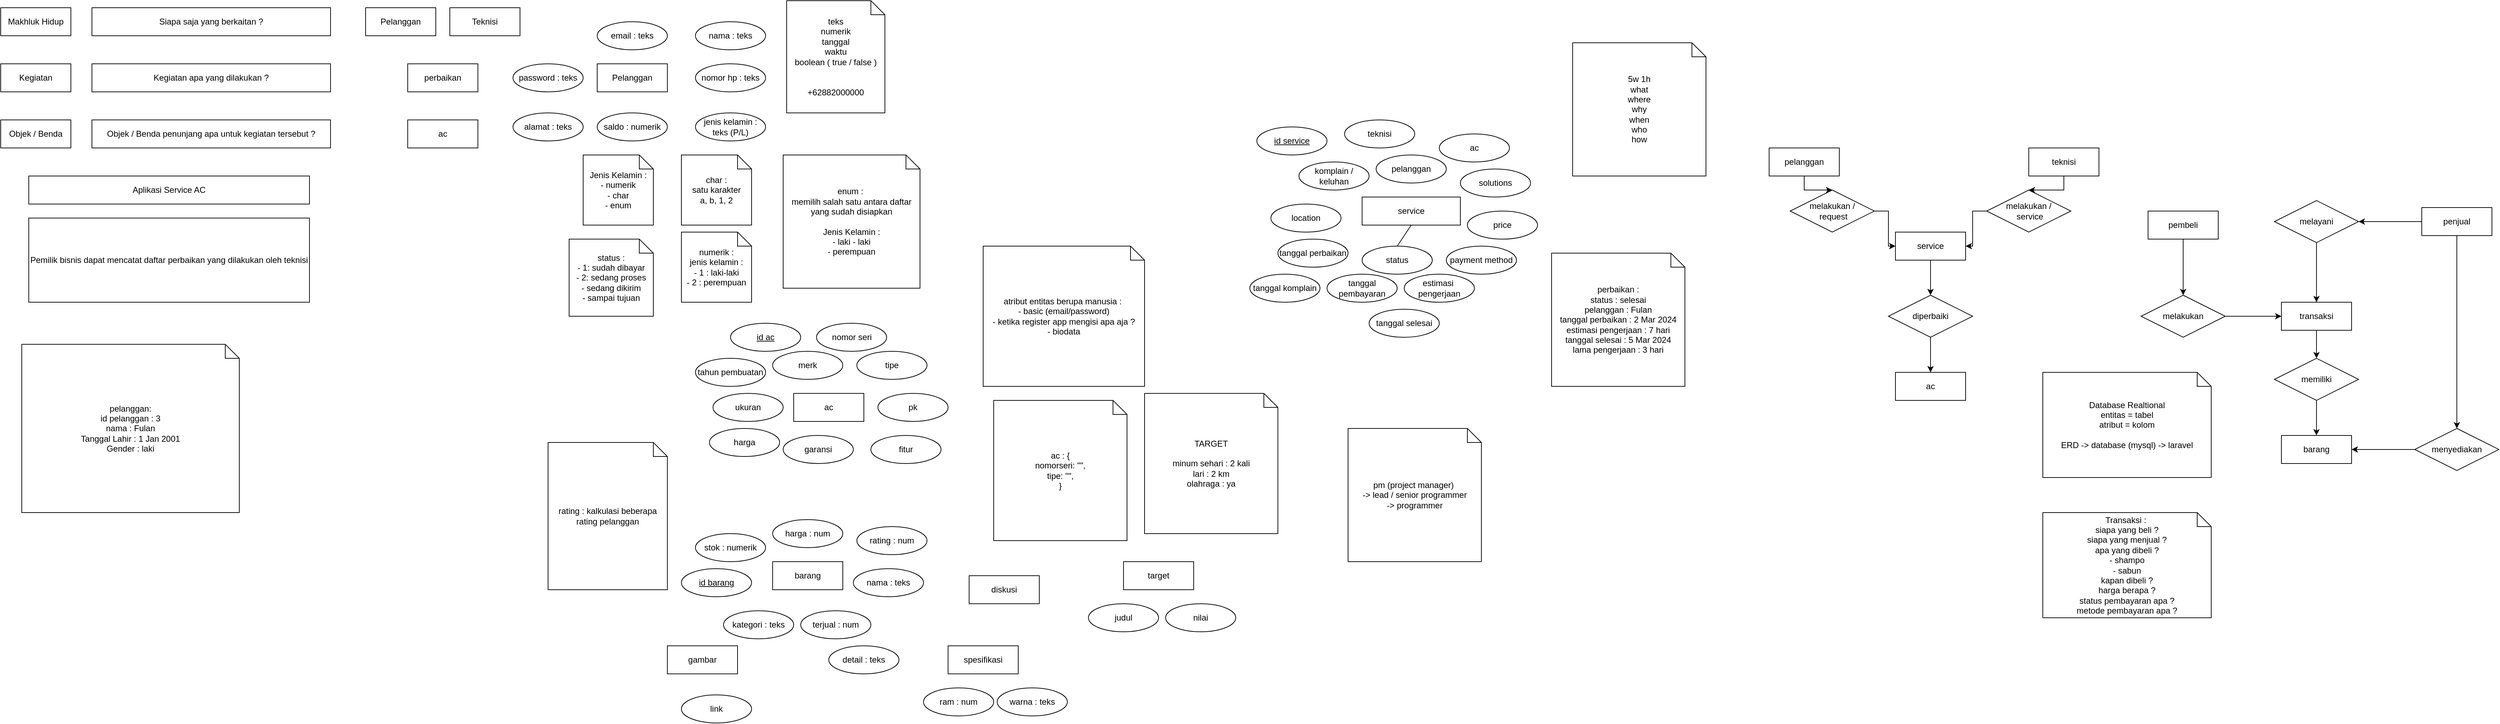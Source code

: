 <mxfile version="24.2.7" type="device">
  <diagram name="Page-1" id="_930X8MKYQAEljh_q5fa">
    <mxGraphModel dx="690" dy="440" grid="1" gridSize="10" guides="1" tooltips="1" connect="1" arrows="1" fold="1" page="1" pageScale="1" pageWidth="850" pageHeight="1100" math="0" shadow="0">
      <root>
        <mxCell id="0" />
        <mxCell id="1" parent="0" />
        <mxCell id="G-xqhIzx53ZrXlxMzzN0-1" value="Makhluk Hidup" style="whiteSpace=wrap;html=1;align=center;" vertex="1" parent="1">
          <mxGeometry x="160" y="40" width="100" height="40" as="geometry" />
        </mxCell>
        <mxCell id="G-xqhIzx53ZrXlxMzzN0-2" value="Kegiatan" style="whiteSpace=wrap;html=1;align=center;" vertex="1" parent="1">
          <mxGeometry x="160" y="120" width="100" height="40" as="geometry" />
        </mxCell>
        <mxCell id="G-xqhIzx53ZrXlxMzzN0-3" value="Objek / Benda" style="whiteSpace=wrap;html=1;align=center;" vertex="1" parent="1">
          <mxGeometry x="160" y="200" width="100" height="40" as="geometry" />
        </mxCell>
        <mxCell id="G-xqhIzx53ZrXlxMzzN0-4" value="Siapa saja yang berkaitan ?" style="whiteSpace=wrap;html=1;align=center;" vertex="1" parent="1">
          <mxGeometry x="290" y="40" width="340" height="40" as="geometry" />
        </mxCell>
        <mxCell id="G-xqhIzx53ZrXlxMzzN0-5" value="Kegiatan apa yang dilakukan ?" style="whiteSpace=wrap;html=1;align=center;" vertex="1" parent="1">
          <mxGeometry x="290" y="120" width="340" height="40" as="geometry" />
        </mxCell>
        <mxCell id="G-xqhIzx53ZrXlxMzzN0-6" value="Objek / Benda penunjang apa untuk kegiatan tersebut ?" style="whiteSpace=wrap;html=1;align=center;" vertex="1" parent="1">
          <mxGeometry x="290" y="200" width="340" height="40" as="geometry" />
        </mxCell>
        <mxCell id="G-xqhIzx53ZrXlxMzzN0-7" value="Aplikasi Service AC" style="whiteSpace=wrap;html=1;align=center;" vertex="1" parent="1">
          <mxGeometry x="200" y="280" width="400" height="40" as="geometry" />
        </mxCell>
        <mxCell id="G-xqhIzx53ZrXlxMzzN0-8" value="Pemilik bisnis dapat mencatat daftar perbaikan yang dilakukan oleh teknisi" style="whiteSpace=wrap;html=1;align=center;" vertex="1" parent="1">
          <mxGeometry x="200" y="340" width="400" height="120" as="geometry" />
        </mxCell>
        <mxCell id="G-xqhIzx53ZrXlxMzzN0-9" value="Pelanggan" style="whiteSpace=wrap;html=1;align=center;" vertex="1" parent="1">
          <mxGeometry x="680" y="40" width="100" height="40" as="geometry" />
        </mxCell>
        <mxCell id="G-xqhIzx53ZrXlxMzzN0-10" value="Teknisi" style="whiteSpace=wrap;html=1;align=center;" vertex="1" parent="1">
          <mxGeometry x="800" y="40" width="100" height="40" as="geometry" />
        </mxCell>
        <mxCell id="G-xqhIzx53ZrXlxMzzN0-11" value="perbaikan" style="whiteSpace=wrap;html=1;align=center;" vertex="1" parent="1">
          <mxGeometry x="740" y="120" width="100" height="40" as="geometry" />
        </mxCell>
        <mxCell id="G-xqhIzx53ZrXlxMzzN0-12" value="ac" style="whiteSpace=wrap;html=1;align=center;" vertex="1" parent="1">
          <mxGeometry x="740" y="200" width="100" height="40" as="geometry" />
        </mxCell>
        <mxCell id="G-xqhIzx53ZrXlxMzzN0-13" value="Pelanggan" style="whiteSpace=wrap;html=1;align=center;" vertex="1" parent="1">
          <mxGeometry x="1010" y="120" width="100" height="40" as="geometry" />
        </mxCell>
        <mxCell id="G-xqhIzx53ZrXlxMzzN0-14" value="nama : teks" style="ellipse;whiteSpace=wrap;html=1;align=center;" vertex="1" parent="1">
          <mxGeometry x="1150" y="60" width="100" height="40" as="geometry" />
        </mxCell>
        <mxCell id="G-xqhIzx53ZrXlxMzzN0-16" value="nomor hp : teks" style="ellipse;whiteSpace=wrap;html=1;align=center;" vertex="1" parent="1">
          <mxGeometry x="1150" y="120" width="100" height="40" as="geometry" />
        </mxCell>
        <mxCell id="G-xqhIzx53ZrXlxMzzN0-18" value="jenis kelamin : teks (P/L)" style="ellipse;whiteSpace=wrap;html=1;align=center;" vertex="1" parent="1">
          <mxGeometry x="1150" y="190" width="100" height="40" as="geometry" />
        </mxCell>
        <mxCell id="G-xqhIzx53ZrXlxMzzN0-20" value="saldo : numerik" style="ellipse;whiteSpace=wrap;html=1;align=center;" vertex="1" parent="1">
          <mxGeometry x="1010" y="190" width="100" height="40" as="geometry" />
        </mxCell>
        <mxCell id="G-xqhIzx53ZrXlxMzzN0-21" value="alamat : teks" style="ellipse;whiteSpace=wrap;html=1;align=center;" vertex="1" parent="1">
          <mxGeometry x="890" y="190" width="100" height="40" as="geometry" />
        </mxCell>
        <mxCell id="G-xqhIzx53ZrXlxMzzN0-23" value="email : teks" style="ellipse;whiteSpace=wrap;html=1;align=center;" vertex="1" parent="1">
          <mxGeometry x="1010" y="60" width="100" height="40" as="geometry" />
        </mxCell>
        <mxCell id="G-xqhIzx53ZrXlxMzzN0-24" value="password : teks" style="ellipse;whiteSpace=wrap;html=1;align=center;" vertex="1" parent="1">
          <mxGeometry x="890" y="120" width="100" height="40" as="geometry" />
        </mxCell>
        <mxCell id="G-xqhIzx53ZrXlxMzzN0-25" value="teks&lt;div&gt;numerik&lt;/div&gt;&lt;div&gt;tanggal&lt;/div&gt;&lt;div&gt;waktu&lt;/div&gt;&lt;div&gt;boolean ( true / false )&lt;/div&gt;&lt;div&gt;&lt;br&gt;&lt;/div&gt;&lt;div&gt;&lt;br&gt;&lt;/div&gt;&lt;div&gt;+62882000000&lt;/div&gt;" style="shape=note;size=20;whiteSpace=wrap;html=1;" vertex="1" parent="1">
          <mxGeometry x="1280" y="30" width="140" height="160" as="geometry" />
        </mxCell>
        <mxCell id="G-xqhIzx53ZrXlxMzzN0-26" value="Jenis Kelamin :&lt;div&gt;- numerik&lt;/div&gt;&lt;div&gt;- char&lt;/div&gt;&lt;div&gt;- enum&lt;/div&gt;" style="shape=note;size=20;whiteSpace=wrap;html=1;" vertex="1" parent="1">
          <mxGeometry x="990" y="250" width="100" height="100" as="geometry" />
        </mxCell>
        <mxCell id="G-xqhIzx53ZrXlxMzzN0-27" value="char :&lt;div&gt;satu karakter&lt;/div&gt;&lt;div&gt;a, b, 1, 2&lt;/div&gt;" style="shape=note;size=20;whiteSpace=wrap;html=1;" vertex="1" parent="1">
          <mxGeometry x="1130" y="250" width="100" height="100" as="geometry" />
        </mxCell>
        <mxCell id="G-xqhIzx53ZrXlxMzzN0-28" value="enum :&amp;nbsp;&lt;div&gt;memilih salah satu antara daftar yang sudah disiapkan&lt;/div&gt;&lt;div&gt;&lt;br&gt;&lt;/div&gt;&lt;div&gt;Jenis Kelamin :&lt;/div&gt;&lt;div&gt;- laki - laki&lt;/div&gt;&lt;div&gt;- perempuan&lt;/div&gt;" style="shape=note;size=20;whiteSpace=wrap;html=1;" vertex="1" parent="1">
          <mxGeometry x="1275" y="250" width="195" height="190" as="geometry" />
        </mxCell>
        <mxCell id="G-xqhIzx53ZrXlxMzzN0-29" value="numerik :&lt;div&gt;jenis kelamin :&lt;/div&gt;&lt;div&gt;- 1 : laki-laki&lt;/div&gt;&lt;div&gt;- 2 : perempuan&lt;/div&gt;" style="shape=note;size=20;whiteSpace=wrap;html=1;" vertex="1" parent="1">
          <mxGeometry x="1130" y="360" width="100" height="100" as="geometry" />
        </mxCell>
        <mxCell id="G-xqhIzx53ZrXlxMzzN0-30" value="status :&lt;div&gt;- 1: sudah dibayar&lt;/div&gt;&lt;div&gt;- 2: sedang proses&lt;/div&gt;&lt;div&gt;- sedang dikirim&lt;/div&gt;&lt;div&gt;- sampai tujuan&lt;/div&gt;" style="shape=note;size=20;whiteSpace=wrap;html=1;" vertex="1" parent="1">
          <mxGeometry x="970" y="370" width="120" height="110" as="geometry" />
        </mxCell>
        <mxCell id="G-xqhIzx53ZrXlxMzzN0-31" value="atribut entitas berupa manusia :&amp;nbsp;&lt;div&gt;- basic (email/password)&lt;/div&gt;&lt;div&gt;- ketika register app mengisi apa aja ?&lt;/div&gt;&lt;div&gt;- biodata&lt;/div&gt;" style="shape=note;size=20;whiteSpace=wrap;html=1;" vertex="1" parent="1">
          <mxGeometry x="1560" y="380" width="230" height="200" as="geometry" />
        </mxCell>
        <mxCell id="G-xqhIzx53ZrXlxMzzN0-32" value="ac" style="whiteSpace=wrap;html=1;align=center;" vertex="1" parent="1">
          <mxGeometry x="1290" y="590" width="100" height="40" as="geometry" />
        </mxCell>
        <mxCell id="G-xqhIzx53ZrXlxMzzN0-33" value="merk" style="ellipse;whiteSpace=wrap;html=1;align=center;" vertex="1" parent="1">
          <mxGeometry x="1260" y="530" width="100" height="40" as="geometry" />
        </mxCell>
        <mxCell id="G-xqhIzx53ZrXlxMzzN0-34" value="tipe" style="ellipse;whiteSpace=wrap;html=1;align=center;" vertex="1" parent="1">
          <mxGeometry x="1380" y="530" width="100" height="40" as="geometry" />
        </mxCell>
        <mxCell id="G-xqhIzx53ZrXlxMzzN0-35" value="ukuran" style="ellipse;whiteSpace=wrap;html=1;align=center;" vertex="1" parent="1">
          <mxGeometry x="1175" y="590" width="100" height="40" as="geometry" />
        </mxCell>
        <mxCell id="G-xqhIzx53ZrXlxMzzN0-36" value="harga" style="ellipse;whiteSpace=wrap;html=1;align=center;" vertex="1" parent="1">
          <mxGeometry x="1170" y="640" width="100" height="40" as="geometry" />
        </mxCell>
        <mxCell id="G-xqhIzx53ZrXlxMzzN0-37" value="nomor seri" style="ellipse;whiteSpace=wrap;html=1;align=center;" vertex="1" parent="1">
          <mxGeometry x="1322.5" y="490" width="100" height="40" as="geometry" />
        </mxCell>
        <mxCell id="G-xqhIzx53ZrXlxMzzN0-38" value="pk" style="ellipse;whiteSpace=wrap;html=1;align=center;" vertex="1" parent="1">
          <mxGeometry x="1410" y="590" width="100" height="40" as="geometry" />
        </mxCell>
        <mxCell id="G-xqhIzx53ZrXlxMzzN0-39" value="tahun pembuatan" style="ellipse;whiteSpace=wrap;html=1;align=center;" vertex="1" parent="1">
          <mxGeometry x="1150" y="540" width="100" height="40" as="geometry" />
        </mxCell>
        <mxCell id="G-xqhIzx53ZrXlxMzzN0-40" value="fitur" style="ellipse;whiteSpace=wrap;html=1;align=center;" vertex="1" parent="1">
          <mxGeometry x="1400" y="650" width="100" height="40" as="geometry" />
        </mxCell>
        <mxCell id="G-xqhIzx53ZrXlxMzzN0-41" value="garansi" style="ellipse;whiteSpace=wrap;html=1;align=center;" vertex="1" parent="1">
          <mxGeometry x="1275" y="650" width="100" height="40" as="geometry" />
        </mxCell>
        <mxCell id="G-xqhIzx53ZrXlxMzzN0-42" value="barang" style="whiteSpace=wrap;html=1;align=center;" vertex="1" parent="1">
          <mxGeometry x="1260" y="830" width="100" height="40" as="geometry" />
        </mxCell>
        <mxCell id="G-xqhIzx53ZrXlxMzzN0-43" value="harga : num" style="ellipse;whiteSpace=wrap;html=1;align=center;" vertex="1" parent="1">
          <mxGeometry x="1260" y="770" width="100" height="40" as="geometry" />
        </mxCell>
        <mxCell id="G-xqhIzx53ZrXlxMzzN0-44" value="rating : num" style="ellipse;whiteSpace=wrap;html=1;align=center;" vertex="1" parent="1">
          <mxGeometry x="1380" y="780" width="100" height="40" as="geometry" />
        </mxCell>
        <mxCell id="G-xqhIzx53ZrXlxMzzN0-45" value="nama : teks" style="ellipse;whiteSpace=wrap;html=1;align=center;" vertex="1" parent="1">
          <mxGeometry x="1375" y="840" width="100" height="40" as="geometry" />
        </mxCell>
        <mxCell id="G-xqhIzx53ZrXlxMzzN0-46" value="stok : numerik" style="ellipse;whiteSpace=wrap;html=1;align=center;" vertex="1" parent="1">
          <mxGeometry x="1150" y="790" width="100" height="40" as="geometry" />
        </mxCell>
        <mxCell id="G-xqhIzx53ZrXlxMzzN0-47" value="warna : teks" style="ellipse;whiteSpace=wrap;html=1;align=center;" vertex="1" parent="1">
          <mxGeometry x="1580" y="1010" width="100" height="40" as="geometry" />
        </mxCell>
        <mxCell id="G-xqhIzx53ZrXlxMzzN0-48" value="kategori : teks" style="ellipse;whiteSpace=wrap;html=1;align=center;" vertex="1" parent="1">
          <mxGeometry x="1190" y="900" width="100" height="40" as="geometry" />
        </mxCell>
        <mxCell id="G-xqhIzx53ZrXlxMzzN0-49" value="terjual : num" style="ellipse;whiteSpace=wrap;html=1;align=center;" vertex="1" parent="1">
          <mxGeometry x="1300" y="900" width="100" height="40" as="geometry" />
        </mxCell>
        <mxCell id="G-xqhIzx53ZrXlxMzzN0-52" value="detail : teks" style="ellipse;whiteSpace=wrap;html=1;align=center;" vertex="1" parent="1">
          <mxGeometry x="1340" y="950" width="100" height="40" as="geometry" />
        </mxCell>
        <mxCell id="G-xqhIzx53ZrXlxMzzN0-54" value="diskusi" style="whiteSpace=wrap;html=1;align=center;" vertex="1" parent="1">
          <mxGeometry x="1540" y="850" width="100" height="40" as="geometry" />
        </mxCell>
        <mxCell id="G-xqhIzx53ZrXlxMzzN0-55" value="spesifikasi" style="whiteSpace=wrap;html=1;align=center;" vertex="1" parent="1">
          <mxGeometry x="1510" y="950" width="100" height="40" as="geometry" />
        </mxCell>
        <mxCell id="G-xqhIzx53ZrXlxMzzN0-56" value="ram : num" style="ellipse;whiteSpace=wrap;html=1;align=center;" vertex="1" parent="1">
          <mxGeometry x="1475" y="1010" width="100" height="40" as="geometry" />
        </mxCell>
        <mxCell id="G-xqhIzx53ZrXlxMzzN0-57" value="ac : {&lt;div&gt;nomorseri: &quot;&quot;,&lt;/div&gt;&lt;div&gt;tipe: &quot;&quot;,&lt;/div&gt;&lt;div&gt;}&lt;/div&gt;" style="shape=note;size=20;whiteSpace=wrap;html=1;" vertex="1" parent="1">
          <mxGeometry x="1575" y="600" width="190" height="200" as="geometry" />
        </mxCell>
        <mxCell id="G-xqhIzx53ZrXlxMzzN0-58" value="&lt;div&gt;TARGET&lt;/div&gt;&lt;div&gt;&lt;br&gt;&lt;/div&gt;&lt;div&gt;minum sehari : 2 kali&lt;/div&gt;&lt;div&gt;lari : 2 km&lt;/div&gt;&lt;div&gt;olahraga : ya&lt;/div&gt;" style="shape=note;size=20;whiteSpace=wrap;html=1;" vertex="1" parent="1">
          <mxGeometry x="1790" y="590" width="190" height="200" as="geometry" />
        </mxCell>
        <mxCell id="G-xqhIzx53ZrXlxMzzN0-59" value="target" style="whiteSpace=wrap;html=1;align=center;" vertex="1" parent="1">
          <mxGeometry x="1760" y="830" width="100" height="40" as="geometry" />
        </mxCell>
        <mxCell id="G-xqhIzx53ZrXlxMzzN0-60" value="judul" style="ellipse;whiteSpace=wrap;html=1;align=center;" vertex="1" parent="1">
          <mxGeometry x="1710" y="890" width="100" height="40" as="geometry" />
        </mxCell>
        <mxCell id="G-xqhIzx53ZrXlxMzzN0-61" value="nilai" style="ellipse;whiteSpace=wrap;html=1;align=center;" vertex="1" parent="1">
          <mxGeometry x="1820" y="890" width="100" height="40" as="geometry" />
        </mxCell>
        <mxCell id="G-xqhIzx53ZrXlxMzzN0-63" value="gambar" style="whiteSpace=wrap;html=1;align=center;" vertex="1" parent="1">
          <mxGeometry x="1110" y="950" width="100" height="40" as="geometry" />
        </mxCell>
        <mxCell id="G-xqhIzx53ZrXlxMzzN0-64" value="link" style="ellipse;whiteSpace=wrap;html=1;align=center;" vertex="1" parent="1">
          <mxGeometry x="1130" y="1020" width="100" height="40" as="geometry" />
        </mxCell>
        <mxCell id="G-xqhIzx53ZrXlxMzzN0-65" value="service" style="whiteSpace=wrap;html=1;align=center;" vertex="1" parent="1">
          <mxGeometry x="2100" y="310" width="140" height="40" as="geometry" />
        </mxCell>
        <mxCell id="G-xqhIzx53ZrXlxMzzN0-66" value="5w 1h&lt;div&gt;what&lt;/div&gt;&lt;div&gt;where&lt;/div&gt;&lt;div&gt;why&lt;br&gt;&lt;div&gt;when&lt;/div&gt;&lt;div&gt;who&lt;/div&gt;&lt;div&gt;how&lt;/div&gt;&lt;/div&gt;" style="shape=note;size=20;whiteSpace=wrap;html=1;" vertex="1" parent="1">
          <mxGeometry x="2400" y="90" width="190" height="190" as="geometry" />
        </mxCell>
        <mxCell id="G-xqhIzx53ZrXlxMzzN0-67" value="komplain / keluhan" style="ellipse;whiteSpace=wrap;html=1;align=center;" vertex="1" parent="1">
          <mxGeometry x="2010" y="260" width="100" height="40" as="geometry" />
        </mxCell>
        <mxCell id="G-xqhIzx53ZrXlxMzzN0-68" value="location" style="ellipse;whiteSpace=wrap;html=1;align=center;" vertex="1" parent="1">
          <mxGeometry x="1970" y="320" width="100" height="40" as="geometry" />
        </mxCell>
        <mxCell id="G-xqhIzx53ZrXlxMzzN0-69" value="tanggal perbaikan" style="ellipse;whiteSpace=wrap;html=1;align=center;" vertex="1" parent="1">
          <mxGeometry x="1980" y="370" width="100" height="40" as="geometry" />
        </mxCell>
        <mxCell id="G-xqhIzx53ZrXlxMzzN0-70" value="teknisi" style="ellipse;whiteSpace=wrap;html=1;align=center;" vertex="1" parent="1">
          <mxGeometry x="2075" y="200" width="100" height="40" as="geometry" />
        </mxCell>
        <mxCell id="G-xqhIzx53ZrXlxMzzN0-71" value="pelanggan" style="ellipse;whiteSpace=wrap;html=1;align=center;" vertex="1" parent="1">
          <mxGeometry x="2120" y="250" width="100" height="40" as="geometry" />
        </mxCell>
        <mxCell id="G-xqhIzx53ZrXlxMzzN0-72" value="solutions" style="ellipse;whiteSpace=wrap;html=1;align=center;" vertex="1" parent="1">
          <mxGeometry x="2240" y="270" width="100" height="40" as="geometry" />
        </mxCell>
        <mxCell id="G-xqhIzx53ZrXlxMzzN0-73" value="price" style="ellipse;whiteSpace=wrap;html=1;align=center;" vertex="1" parent="1">
          <mxGeometry x="2250" y="330" width="100" height="40" as="geometry" />
        </mxCell>
        <mxCell id="G-xqhIzx53ZrXlxMzzN0-74" value="payment method" style="ellipse;whiteSpace=wrap;html=1;align=center;" vertex="1" parent="1">
          <mxGeometry x="2220" y="380" width="100" height="40" as="geometry" />
        </mxCell>
        <mxCell id="G-xqhIzx53ZrXlxMzzN0-75" value="status" style="ellipse;whiteSpace=wrap;html=1;align=center;" vertex="1" parent="1">
          <mxGeometry x="2100" y="380" width="100" height="40" as="geometry" />
        </mxCell>
        <mxCell id="G-xqhIzx53ZrXlxMzzN0-76" value="tanggal pembayaran" style="ellipse;whiteSpace=wrap;html=1;align=center;" vertex="1" parent="1">
          <mxGeometry x="2050" y="420" width="100" height="40" as="geometry" />
        </mxCell>
        <mxCell id="G-xqhIzx53ZrXlxMzzN0-77" value="estimasi&amp;nbsp; pengerjaan" style="ellipse;whiteSpace=wrap;html=1;align=center;" vertex="1" parent="1">
          <mxGeometry x="2160" y="420" width="100" height="40" as="geometry" />
        </mxCell>
        <mxCell id="G-xqhIzx53ZrXlxMzzN0-78" value="tanggal komplain" style="ellipse;whiteSpace=wrap;html=1;align=center;" vertex="1" parent="1">
          <mxGeometry x="1940" y="420" width="100" height="40" as="geometry" />
        </mxCell>
        <mxCell id="G-xqhIzx53ZrXlxMzzN0-79" value="perbaikan :&lt;div&gt;status : selesai&lt;/div&gt;&lt;div&gt;pelanggan : Fulan&lt;/div&gt;&lt;div&gt;tanggal perbaikan : 2 Mar 2024&lt;/div&gt;&lt;div&gt;estimasi pengerjaan : 7 hari&lt;/div&gt;&lt;div&gt;tanggal selesai : 5 Mar 2024&lt;/div&gt;&lt;div&gt;lama pengerjaan : 3 hari&lt;/div&gt;" style="shape=note;size=20;whiteSpace=wrap;html=1;" vertex="1" parent="1">
          <mxGeometry x="2370" y="390" width="190" height="190" as="geometry" />
        </mxCell>
        <mxCell id="G-xqhIzx53ZrXlxMzzN0-80" value="ac" style="ellipse;whiteSpace=wrap;html=1;align=center;" vertex="1" parent="1">
          <mxGeometry x="2210" y="220" width="100" height="40" as="geometry" />
        </mxCell>
        <mxCell id="G-xqhIzx53ZrXlxMzzN0-81" value="tanggal selesai" style="ellipse;whiteSpace=wrap;html=1;align=center;" vertex="1" parent="1">
          <mxGeometry x="2110" y="470" width="100" height="40" as="geometry" />
        </mxCell>
        <mxCell id="G-xqhIzx53ZrXlxMzzN0-82" value="pm (project manager)&amp;nbsp;&lt;div&gt;-&amp;gt; lead / senior programmer&lt;/div&gt;&lt;div&gt;-&amp;gt; programmer&lt;/div&gt;" style="shape=note;size=20;whiteSpace=wrap;html=1;" vertex="1" parent="1">
          <mxGeometry x="2080" y="640" width="190" height="190" as="geometry" />
        </mxCell>
        <mxCell id="G-xqhIzx53ZrXlxMzzN0-83" value="rating : kalkulasi beberapa rating pelanggan" style="shape=note;size=20;whiteSpace=wrap;html=1;" vertex="1" parent="1">
          <mxGeometry x="940" y="660" width="170" height="210" as="geometry" />
        </mxCell>
        <mxCell id="G-xqhIzx53ZrXlxMzzN0-85" value="" style="endArrow=none;html=1;rounded=0;exitX=0.5;exitY=0;exitDx=0;exitDy=0;entryX=0.5;entryY=1;entryDx=0;entryDy=0;" edge="1" parent="1" source="G-xqhIzx53ZrXlxMzzN0-75" target="G-xqhIzx53ZrXlxMzzN0-65">
          <mxGeometry relative="1" as="geometry">
            <mxPoint x="2110" y="440" as="sourcePoint" />
            <mxPoint x="2270" y="440" as="targetPoint" />
          </mxGeometry>
        </mxCell>
        <mxCell id="G-xqhIzx53ZrXlxMzzN0-86" value="pelanggan:&lt;div&gt;id pelanggan : 3&lt;br&gt;&lt;div&gt;nama : Fulan&lt;/div&gt;&lt;div&gt;Tanggal Lahir : 1 Jan 2001&lt;/div&gt;&lt;div&gt;Gender : laki&lt;/div&gt;&lt;/div&gt;" style="shape=note;size=20;whiteSpace=wrap;html=1;" vertex="1" parent="1">
          <mxGeometry x="190" y="520" width="310" height="240" as="geometry" />
        </mxCell>
        <mxCell id="G-xqhIzx53ZrXlxMzzN0-88" value="id barang" style="ellipse;whiteSpace=wrap;html=1;align=center;fontStyle=4;" vertex="1" parent="1">
          <mxGeometry x="1130" y="840" width="100" height="40" as="geometry" />
        </mxCell>
        <mxCell id="G-xqhIzx53ZrXlxMzzN0-89" value="id service" style="ellipse;whiteSpace=wrap;html=1;align=center;fontStyle=4;" vertex="1" parent="1">
          <mxGeometry x="1950" y="210" width="100" height="40" as="geometry" />
        </mxCell>
        <mxCell id="G-xqhIzx53ZrXlxMzzN0-90" value="id ac" style="ellipse;whiteSpace=wrap;html=1;align=center;fontStyle=4;" vertex="1" parent="1">
          <mxGeometry x="1200" y="490" width="100" height="40" as="geometry" />
        </mxCell>
        <mxCell id="G-xqhIzx53ZrXlxMzzN0-99" style="edgeStyle=orthogonalEdgeStyle;rounded=0;orthogonalLoop=1;jettySize=auto;html=1;" edge="1" parent="1" source="G-xqhIzx53ZrXlxMzzN0-92" target="G-xqhIzx53ZrXlxMzzN0-97">
          <mxGeometry relative="1" as="geometry" />
        </mxCell>
        <mxCell id="G-xqhIzx53ZrXlxMzzN0-92" value="pelanggan" style="whiteSpace=wrap;html=1;align=center;" vertex="1" parent="1">
          <mxGeometry x="2680" y="240" width="100" height="40" as="geometry" />
        </mxCell>
        <mxCell id="G-xqhIzx53ZrXlxMzzN0-101" style="edgeStyle=orthogonalEdgeStyle;rounded=0;orthogonalLoop=1;jettySize=auto;html=1;" edge="1" parent="1" source="G-xqhIzx53ZrXlxMzzN0-93" target="G-xqhIzx53ZrXlxMzzN0-98">
          <mxGeometry relative="1" as="geometry" />
        </mxCell>
        <mxCell id="G-xqhIzx53ZrXlxMzzN0-93" value="teknisi" style="whiteSpace=wrap;html=1;align=center;" vertex="1" parent="1">
          <mxGeometry x="3050" y="240" width="100" height="40" as="geometry" />
        </mxCell>
        <mxCell id="G-xqhIzx53ZrXlxMzzN0-106" style="edgeStyle=orthogonalEdgeStyle;rounded=0;orthogonalLoop=1;jettySize=auto;html=1;" edge="1" parent="1" source="G-xqhIzx53ZrXlxMzzN0-94" target="G-xqhIzx53ZrXlxMzzN0-105">
          <mxGeometry relative="1" as="geometry" />
        </mxCell>
        <mxCell id="G-xqhIzx53ZrXlxMzzN0-94" value="service" style="whiteSpace=wrap;html=1;align=center;" vertex="1" parent="1">
          <mxGeometry x="2860" y="360" width="100" height="40" as="geometry" />
        </mxCell>
        <mxCell id="G-xqhIzx53ZrXlxMzzN0-95" value="ac" style="whiteSpace=wrap;html=1;align=center;" vertex="1" parent="1">
          <mxGeometry x="2860" y="560" width="100" height="40" as="geometry" />
        </mxCell>
        <mxCell id="G-xqhIzx53ZrXlxMzzN0-100" style="edgeStyle=orthogonalEdgeStyle;rounded=0;orthogonalLoop=1;jettySize=auto;html=1;" edge="1" parent="1" source="G-xqhIzx53ZrXlxMzzN0-97" target="G-xqhIzx53ZrXlxMzzN0-94">
          <mxGeometry relative="1" as="geometry" />
        </mxCell>
        <mxCell id="G-xqhIzx53ZrXlxMzzN0-97" value="melakukan /&lt;div&gt;&amp;nbsp;request&lt;/div&gt;" style="shape=rhombus;perimeter=rhombusPerimeter;whiteSpace=wrap;html=1;align=center;" vertex="1" parent="1">
          <mxGeometry x="2710" y="300" width="120" height="60" as="geometry" />
        </mxCell>
        <mxCell id="G-xqhIzx53ZrXlxMzzN0-102" style="edgeStyle=orthogonalEdgeStyle;rounded=0;orthogonalLoop=1;jettySize=auto;html=1;" edge="1" parent="1" source="G-xqhIzx53ZrXlxMzzN0-98" target="G-xqhIzx53ZrXlxMzzN0-94">
          <mxGeometry relative="1" as="geometry" />
        </mxCell>
        <mxCell id="G-xqhIzx53ZrXlxMzzN0-98" value="melakukan /&lt;div&gt;&amp;nbsp;service&lt;/div&gt;" style="shape=rhombus;perimeter=rhombusPerimeter;whiteSpace=wrap;html=1;align=center;" vertex="1" parent="1">
          <mxGeometry x="2990" y="300" width="120" height="60" as="geometry" />
        </mxCell>
        <mxCell id="G-xqhIzx53ZrXlxMzzN0-107" style="edgeStyle=orthogonalEdgeStyle;rounded=0;orthogonalLoop=1;jettySize=auto;html=1;entryX=0.5;entryY=0;entryDx=0;entryDy=0;" edge="1" parent="1" source="G-xqhIzx53ZrXlxMzzN0-105" target="G-xqhIzx53ZrXlxMzzN0-95">
          <mxGeometry relative="1" as="geometry" />
        </mxCell>
        <mxCell id="G-xqhIzx53ZrXlxMzzN0-105" value="diperbaiki" style="shape=rhombus;perimeter=rhombusPerimeter;whiteSpace=wrap;html=1;align=center;" vertex="1" parent="1">
          <mxGeometry x="2850" y="450" width="120" height="60" as="geometry" />
        </mxCell>
        <mxCell id="G-xqhIzx53ZrXlxMzzN0-113" style="edgeStyle=orthogonalEdgeStyle;rounded=0;orthogonalLoop=1;jettySize=auto;html=1;" edge="1" parent="1" source="G-xqhIzx53ZrXlxMzzN0-108" target="G-xqhIzx53ZrXlxMzzN0-112">
          <mxGeometry relative="1" as="geometry" />
        </mxCell>
        <mxCell id="G-xqhIzx53ZrXlxMzzN0-108" value="pembeli" style="whiteSpace=wrap;html=1;align=center;" vertex="1" parent="1">
          <mxGeometry x="3220" y="330" width="100" height="40" as="geometry" />
        </mxCell>
        <mxCell id="G-xqhIzx53ZrXlxMzzN0-116" style="edgeStyle=orthogonalEdgeStyle;rounded=0;orthogonalLoop=1;jettySize=auto;html=1;" edge="1" parent="1" source="G-xqhIzx53ZrXlxMzzN0-109" target="G-xqhIzx53ZrXlxMzzN0-115">
          <mxGeometry relative="1" as="geometry" />
        </mxCell>
        <mxCell id="G-xqhIzx53ZrXlxMzzN0-122" style="edgeStyle=orthogonalEdgeStyle;rounded=0;orthogonalLoop=1;jettySize=auto;html=1;" edge="1" parent="1" source="G-xqhIzx53ZrXlxMzzN0-109" target="G-xqhIzx53ZrXlxMzzN0-121">
          <mxGeometry relative="1" as="geometry" />
        </mxCell>
        <mxCell id="G-xqhIzx53ZrXlxMzzN0-109" value="penjual" style="whiteSpace=wrap;html=1;align=center;" vertex="1" parent="1">
          <mxGeometry x="3610" y="325" width="100" height="40" as="geometry" />
        </mxCell>
        <mxCell id="G-xqhIzx53ZrXlxMzzN0-110" value="barang" style="whiteSpace=wrap;html=1;align=center;" vertex="1" parent="1">
          <mxGeometry x="3410" y="650" width="100" height="40" as="geometry" />
        </mxCell>
        <mxCell id="G-xqhIzx53ZrXlxMzzN0-119" style="edgeStyle=orthogonalEdgeStyle;rounded=0;orthogonalLoop=1;jettySize=auto;html=1;" edge="1" parent="1" source="G-xqhIzx53ZrXlxMzzN0-111" target="G-xqhIzx53ZrXlxMzzN0-118">
          <mxGeometry relative="1" as="geometry" />
        </mxCell>
        <mxCell id="G-xqhIzx53ZrXlxMzzN0-111" value="transaksi" style="whiteSpace=wrap;html=1;align=center;" vertex="1" parent="1">
          <mxGeometry x="3410" y="460" width="100" height="40" as="geometry" />
        </mxCell>
        <mxCell id="G-xqhIzx53ZrXlxMzzN0-114" style="edgeStyle=orthogonalEdgeStyle;rounded=0;orthogonalLoop=1;jettySize=auto;html=1;" edge="1" parent="1" source="G-xqhIzx53ZrXlxMzzN0-112" target="G-xqhIzx53ZrXlxMzzN0-111">
          <mxGeometry relative="1" as="geometry" />
        </mxCell>
        <mxCell id="G-xqhIzx53ZrXlxMzzN0-112" value="melakukan" style="shape=rhombus;perimeter=rhombusPerimeter;whiteSpace=wrap;html=1;align=center;" vertex="1" parent="1">
          <mxGeometry x="3210" y="450" width="120" height="60" as="geometry" />
        </mxCell>
        <mxCell id="G-xqhIzx53ZrXlxMzzN0-117" style="edgeStyle=orthogonalEdgeStyle;rounded=0;orthogonalLoop=1;jettySize=auto;html=1;" edge="1" parent="1" source="G-xqhIzx53ZrXlxMzzN0-115" target="G-xqhIzx53ZrXlxMzzN0-111">
          <mxGeometry relative="1" as="geometry" />
        </mxCell>
        <mxCell id="G-xqhIzx53ZrXlxMzzN0-115" value="melayani" style="shape=rhombus;perimeter=rhombusPerimeter;whiteSpace=wrap;html=1;align=center;" vertex="1" parent="1">
          <mxGeometry x="3400" y="315" width="120" height="60" as="geometry" />
        </mxCell>
        <mxCell id="G-xqhIzx53ZrXlxMzzN0-120" style="edgeStyle=orthogonalEdgeStyle;rounded=0;orthogonalLoop=1;jettySize=auto;html=1;" edge="1" parent="1" source="G-xqhIzx53ZrXlxMzzN0-118" target="G-xqhIzx53ZrXlxMzzN0-110">
          <mxGeometry relative="1" as="geometry" />
        </mxCell>
        <mxCell id="G-xqhIzx53ZrXlxMzzN0-118" value="memiliki" style="shape=rhombus;perimeter=rhombusPerimeter;whiteSpace=wrap;html=1;align=center;" vertex="1" parent="1">
          <mxGeometry x="3400" y="540" width="120" height="60" as="geometry" />
        </mxCell>
        <mxCell id="G-xqhIzx53ZrXlxMzzN0-123" style="edgeStyle=orthogonalEdgeStyle;rounded=0;orthogonalLoop=1;jettySize=auto;html=1;entryX=1;entryY=0.5;entryDx=0;entryDy=0;" edge="1" parent="1" source="G-xqhIzx53ZrXlxMzzN0-121" target="G-xqhIzx53ZrXlxMzzN0-110">
          <mxGeometry relative="1" as="geometry" />
        </mxCell>
        <mxCell id="G-xqhIzx53ZrXlxMzzN0-121" value="menyediakan" style="shape=rhombus;perimeter=rhombusPerimeter;whiteSpace=wrap;html=1;align=center;" vertex="1" parent="1">
          <mxGeometry x="3600" y="640" width="120" height="60" as="geometry" />
        </mxCell>
        <mxCell id="G-xqhIzx53ZrXlxMzzN0-125" value="Database Realtional&lt;div&gt;entitas = tabel&lt;/div&gt;&lt;div&gt;atribut = kolom&lt;/div&gt;&lt;div&gt;&lt;br&gt;&lt;/div&gt;&lt;div&gt;ERD -&amp;gt; database (mysql) -&amp;gt; laravel&lt;/div&gt;" style="shape=note;size=20;whiteSpace=wrap;html=1;" vertex="1" parent="1">
          <mxGeometry x="3070" y="560" width="240" height="150" as="geometry" />
        </mxCell>
        <mxCell id="G-xqhIzx53ZrXlxMzzN0-126" value="Transaksi :&amp;nbsp;&lt;div&gt;siapa yang beli ?&lt;/div&gt;&lt;div&gt;siapa yang menjual ?&lt;/div&gt;&lt;div&gt;apa yang dibeli ?&lt;/div&gt;&lt;div&gt;- shampo&lt;/div&gt;&lt;div&gt;- sabun&lt;/div&gt;&lt;div&gt;kapan dibeli ?&lt;/div&gt;&lt;div&gt;harga berapa ?&lt;/div&gt;&lt;div&gt;status pembayaran apa ?&lt;/div&gt;&lt;div&gt;metode pembayaran apa ?&lt;/div&gt;" style="shape=note;size=20;whiteSpace=wrap;html=1;" vertex="1" parent="1">
          <mxGeometry x="3070" y="760" width="240" height="150" as="geometry" />
        </mxCell>
      </root>
    </mxGraphModel>
  </diagram>
</mxfile>

